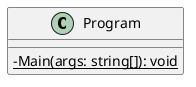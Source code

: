 @startuml
skinparam classAttributeIconSize 0
class Program {
    - {static}Main(args: string[]): void
}
@enduml
